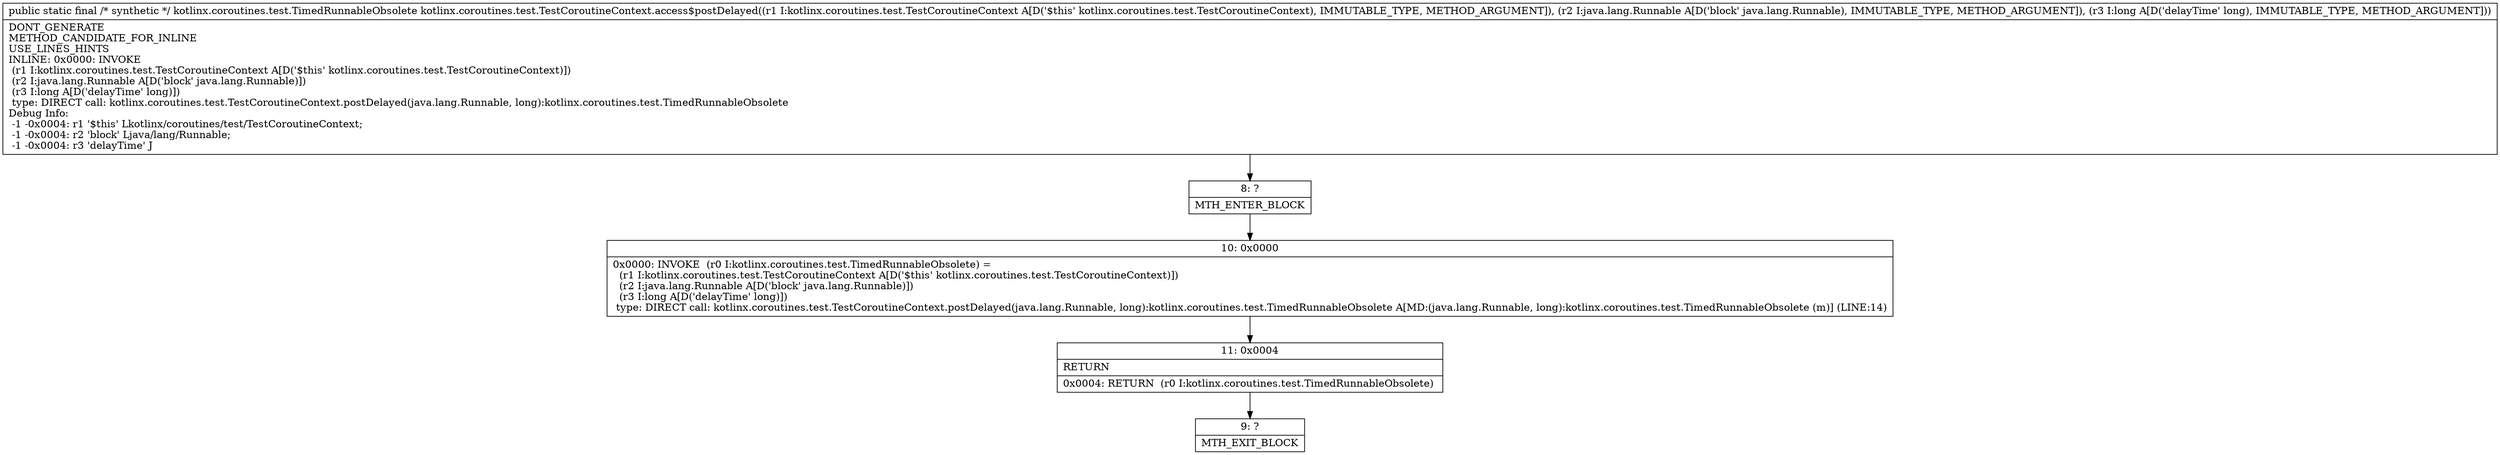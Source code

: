 digraph "CFG forkotlinx.coroutines.test.TestCoroutineContext.access$postDelayed(Lkotlinx\/coroutines\/test\/TestCoroutineContext;Ljava\/lang\/Runnable;J)Lkotlinx\/coroutines\/test\/TimedRunnableObsolete;" {
Node_8 [shape=record,label="{8\:\ ?|MTH_ENTER_BLOCK\l}"];
Node_10 [shape=record,label="{10\:\ 0x0000|0x0000: INVOKE  (r0 I:kotlinx.coroutines.test.TimedRunnableObsolete) = \l  (r1 I:kotlinx.coroutines.test.TestCoroutineContext A[D('$this' kotlinx.coroutines.test.TestCoroutineContext)])\l  (r2 I:java.lang.Runnable A[D('block' java.lang.Runnable)])\l  (r3 I:long A[D('delayTime' long)])\l type: DIRECT call: kotlinx.coroutines.test.TestCoroutineContext.postDelayed(java.lang.Runnable, long):kotlinx.coroutines.test.TimedRunnableObsolete A[MD:(java.lang.Runnable, long):kotlinx.coroutines.test.TimedRunnableObsolete (m)] (LINE:14)\l}"];
Node_11 [shape=record,label="{11\:\ 0x0004|RETURN\l|0x0004: RETURN  (r0 I:kotlinx.coroutines.test.TimedRunnableObsolete) \l}"];
Node_9 [shape=record,label="{9\:\ ?|MTH_EXIT_BLOCK\l}"];
MethodNode[shape=record,label="{public static final \/* synthetic *\/ kotlinx.coroutines.test.TimedRunnableObsolete kotlinx.coroutines.test.TestCoroutineContext.access$postDelayed((r1 I:kotlinx.coroutines.test.TestCoroutineContext A[D('$this' kotlinx.coroutines.test.TestCoroutineContext), IMMUTABLE_TYPE, METHOD_ARGUMENT]), (r2 I:java.lang.Runnable A[D('block' java.lang.Runnable), IMMUTABLE_TYPE, METHOD_ARGUMENT]), (r3 I:long A[D('delayTime' long), IMMUTABLE_TYPE, METHOD_ARGUMENT]))  | DONT_GENERATE\lMETHOD_CANDIDATE_FOR_INLINE\lUSE_LINES_HINTS\lINLINE: 0x0000: INVOKE  \l  (r1 I:kotlinx.coroutines.test.TestCoroutineContext A[D('$this' kotlinx.coroutines.test.TestCoroutineContext)])\l  (r2 I:java.lang.Runnable A[D('block' java.lang.Runnable)])\l  (r3 I:long A[D('delayTime' long)])\l type: DIRECT call: kotlinx.coroutines.test.TestCoroutineContext.postDelayed(java.lang.Runnable, long):kotlinx.coroutines.test.TimedRunnableObsolete\lDebug Info:\l  \-1 \-0x0004: r1 '$this' Lkotlinx\/coroutines\/test\/TestCoroutineContext;\l  \-1 \-0x0004: r2 'block' Ljava\/lang\/Runnable;\l  \-1 \-0x0004: r3 'delayTime' J\l}"];
MethodNode -> Node_8;Node_8 -> Node_10;
Node_10 -> Node_11;
Node_11 -> Node_9;
}

